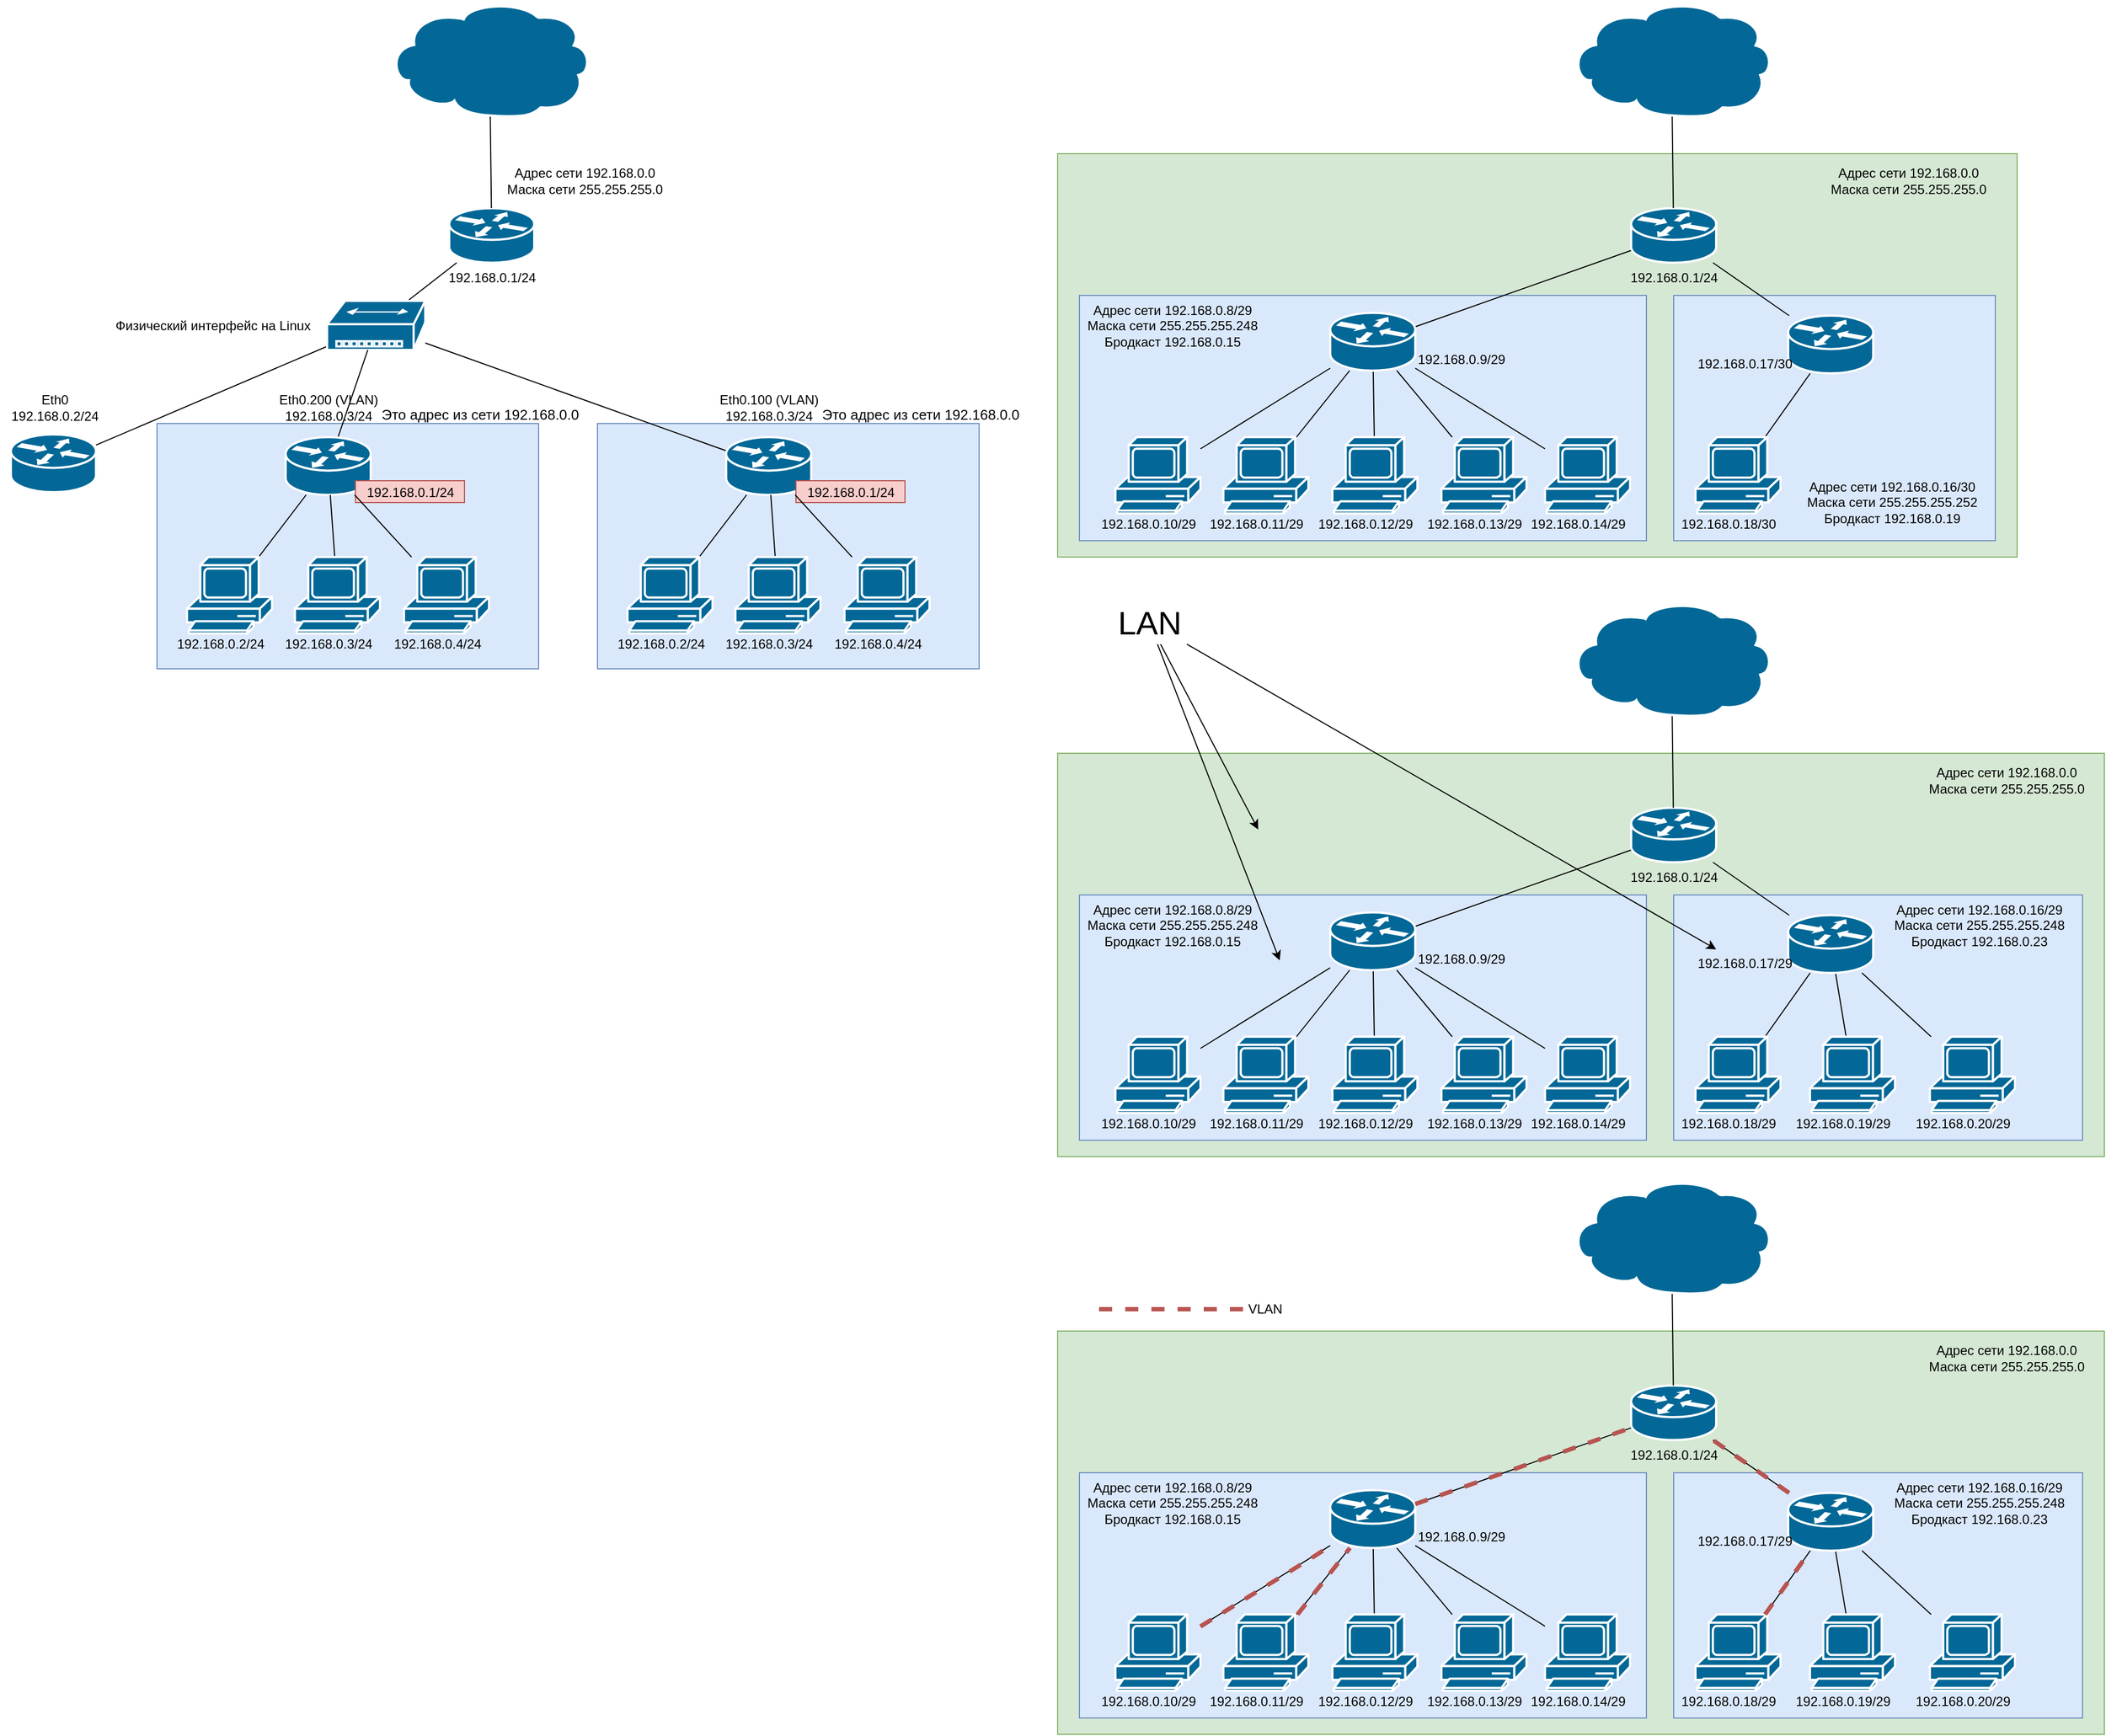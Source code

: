 <mxfile version="15.8.4" type="device"><diagram id="8SW2yaYs7JYewBcW9gqG" name="Страница 1"><mxGraphModel dx="2012" dy="721" grid="1" gridSize="10" guides="1" tooltips="1" connect="1" arrows="1" fold="1" page="1" pageScale="1" pageWidth="827" pageHeight="1169" math="0" shadow="0"><root><mxCell id="0"/><mxCell id="1" parent="0"/><mxCell id="aSvOLMN0rt63CtpTrG6X-73" value="" style="whiteSpace=wrap;html=1;fontSize=30;fillColor=#dae8fc;strokeColor=#6c8ebf;" vertex="1" parent="1"><mxGeometry x="198" y="537.5" width="350" height="225" as="geometry"/></mxCell><mxCell id="aSvOLMN0rt63CtpTrG6X-67" value="" style="whiteSpace=wrap;html=1;fontSize=30;fillColor=#d5e8d4;strokeColor=#82b366;" vertex="1" parent="1"><mxGeometry x="620" y="290" width="880" height="370" as="geometry"/></mxCell><mxCell id="aSvOLMN0rt63CtpTrG6X-66" value="" style="whiteSpace=wrap;html=1;fontSize=30;fillColor=#dae8fc;strokeColor=#6c8ebf;" vertex="1" parent="1"><mxGeometry x="1185" y="420" width="295" height="225" as="geometry"/></mxCell><mxCell id="aSvOLMN0rt63CtpTrG6X-65" value="" style="whiteSpace=wrap;html=1;fontSize=30;fillColor=#dae8fc;strokeColor=#6c8ebf;" vertex="1" parent="1"><mxGeometry x="640" y="420" width="520" height="225" as="geometry"/></mxCell><mxCell id="aSvOLMN0rt63CtpTrG6X-8" style="edgeStyle=none;rounded=0;orthogonalLoop=1;jettySize=auto;html=1;endArrow=none;endFill=0;" edge="1" parent="1" source="aSvOLMN0rt63CtpTrG6X-1" target="aSvOLMN0rt63CtpTrG6X-7"><mxGeometry relative="1" as="geometry"/></mxCell><mxCell id="aSvOLMN0rt63CtpTrG6X-1" value="192.168.0.1/24" style="shape=mxgraph.cisco.routers.router;sketch=0;html=1;pointerEvents=1;dashed=0;fillColor=#036897;strokeColor=#ffffff;strokeWidth=2;verticalLabelPosition=bottom;verticalAlign=top;align=center;outlineConnect=0;" vertex="1" parent="1"><mxGeometry x="62" y="340" width="78" height="50" as="geometry"/></mxCell><mxCell id="aSvOLMN0rt63CtpTrG6X-3" style="rounded=0;orthogonalLoop=1;jettySize=auto;html=1;endArrow=none;endFill=0;" edge="1" parent="1" source="aSvOLMN0rt63CtpTrG6X-2" target="aSvOLMN0rt63CtpTrG6X-1"><mxGeometry relative="1" as="geometry"/></mxCell><mxCell id="aSvOLMN0rt63CtpTrG6X-2" value="" style="shape=mxgraph.cisco.storage.cloud;sketch=0;html=1;pointerEvents=1;dashed=0;fillColor=#036897;strokeColor=#ffffff;strokeWidth=2;verticalLabelPosition=bottom;verticalAlign=top;align=center;outlineConnect=0;" vertex="1" parent="1"><mxGeometry x="6" y="150" width="186" height="106" as="geometry"/></mxCell><mxCell id="aSvOLMN0rt63CtpTrG6X-4" value="Адрес сети 192.168.0.0&lt;br&gt;Маска сети 255.255.255.0" style="text;html=1;align=center;verticalAlign=middle;resizable=0;points=[];autosize=1;strokeColor=none;fillColor=none;" vertex="1" parent="1"><mxGeometry x="106" y="300" width="160" height="30" as="geometry"/></mxCell><mxCell id="aSvOLMN0rt63CtpTrG6X-10" style="edgeStyle=none;rounded=0;orthogonalLoop=1;jettySize=auto;html=1;endArrow=none;endFill=0;" edge="1" parent="1" source="aSvOLMN0rt63CtpTrG6X-5" target="aSvOLMN0rt63CtpTrG6X-7"><mxGeometry relative="1" as="geometry"/></mxCell><mxCell id="aSvOLMN0rt63CtpTrG6X-5" value="" style="shape=mxgraph.cisco.routers.router;sketch=0;html=1;pointerEvents=1;dashed=0;fillColor=#036897;strokeColor=#ffffff;strokeWidth=2;verticalLabelPosition=bottom;verticalAlign=top;align=center;outlineConnect=0;" vertex="1" parent="1"><mxGeometry x="-340" y="547.5" width="78" height="53" as="geometry"/></mxCell><mxCell id="aSvOLMN0rt63CtpTrG6X-14" style="edgeStyle=none;rounded=0;orthogonalLoop=1;jettySize=auto;html=1;endArrow=none;endFill=0;" edge="1" parent="1" source="aSvOLMN0rt63CtpTrG6X-7" target="aSvOLMN0rt63CtpTrG6X-12"><mxGeometry relative="1" as="geometry"/></mxCell><mxCell id="aSvOLMN0rt63CtpTrG6X-7" value="" style="shape=mxgraph.cisco.hubs_and_gateways.small_hub;sketch=0;html=1;pointerEvents=1;dashed=0;fillColor=#036897;strokeColor=#ffffff;strokeWidth=2;verticalLabelPosition=bottom;verticalAlign=top;align=center;outlineConnect=0;" vertex="1" parent="1"><mxGeometry x="-50" y="425" width="90" height="45" as="geometry"/></mxCell><mxCell id="aSvOLMN0rt63CtpTrG6X-9" value="Физический интерфейс на Linux" style="text;html=1;align=center;verticalAlign=middle;resizable=0;points=[];autosize=1;strokeColor=none;fillColor=none;" vertex="1" parent="1"><mxGeometry x="-250" y="437.5" width="190" height="20" as="geometry"/></mxCell><mxCell id="aSvOLMN0rt63CtpTrG6X-11" value="Eth0&lt;br&gt;192.168.0.2/24" style="text;html=1;align=center;verticalAlign=middle;resizable=0;points=[];autosize=1;strokeColor=none;fillColor=none;" vertex="1" parent="1"><mxGeometry x="-350" y="507.5" width="100" height="30" as="geometry"/></mxCell><mxCell id="aSvOLMN0rt63CtpTrG6X-12" value="" style="shape=mxgraph.cisco.routers.router;sketch=0;html=1;pointerEvents=1;dashed=0;fillColor=#036897;strokeColor=#ffffff;strokeWidth=2;verticalLabelPosition=bottom;verticalAlign=top;align=center;outlineConnect=0;" vertex="1" parent="1"><mxGeometry x="316" y="550" width="78" height="53" as="geometry"/></mxCell><mxCell id="aSvOLMN0rt63CtpTrG6X-13" value="Eth0.100 (VLAN)&lt;br&gt;192.168.0.3/24" style="text;html=1;align=center;verticalAlign=middle;resizable=0;points=[];autosize=1;strokeColor=none;fillColor=none;" vertex="1" parent="1"><mxGeometry x="300" y="507.5" width="110" height="30" as="geometry"/></mxCell><mxCell id="aSvOLMN0rt63CtpTrG6X-15" style="edgeStyle=none;rounded=0;orthogonalLoop=1;jettySize=auto;html=1;endArrow=none;endFill=0;" edge="1" parent="1" source="aSvOLMN0rt63CtpTrG6X-16" target="aSvOLMN0rt63CtpTrG6X-21"><mxGeometry relative="1" as="geometry"><mxPoint x="950" y="440" as="targetPoint"/></mxGeometry></mxCell><mxCell id="aSvOLMN0rt63CtpTrG6X-63" style="edgeStyle=none;rounded=0;orthogonalLoop=1;jettySize=auto;html=1;endArrow=none;endFill=0;" edge="1" parent="1" source="aSvOLMN0rt63CtpTrG6X-16" target="aSvOLMN0rt63CtpTrG6X-49"><mxGeometry relative="1" as="geometry"/></mxCell><mxCell id="aSvOLMN0rt63CtpTrG6X-16" value="192.168.0.1/24" style="shape=mxgraph.cisco.routers.router;sketch=0;html=1;pointerEvents=1;dashed=0;fillColor=#036897;strokeColor=#ffffff;strokeWidth=2;verticalLabelPosition=bottom;verticalAlign=top;align=center;outlineConnect=0;" vertex="1" parent="1"><mxGeometry x="1146" y="340" width="78" height="50" as="geometry"/></mxCell><mxCell id="aSvOLMN0rt63CtpTrG6X-17" style="rounded=0;orthogonalLoop=1;jettySize=auto;html=1;endArrow=none;endFill=0;" edge="1" parent="1" source="aSvOLMN0rt63CtpTrG6X-18" target="aSvOLMN0rt63CtpTrG6X-16"><mxGeometry relative="1" as="geometry"/></mxCell><mxCell id="aSvOLMN0rt63CtpTrG6X-18" value="" style="shape=mxgraph.cisco.storage.cloud;sketch=0;html=1;pointerEvents=1;dashed=0;fillColor=#036897;strokeColor=#ffffff;strokeWidth=2;verticalLabelPosition=bottom;verticalAlign=top;align=center;outlineConnect=0;" vertex="1" parent="1"><mxGeometry x="1090" y="150" width="186" height="106" as="geometry"/></mxCell><mxCell id="aSvOLMN0rt63CtpTrG6X-19" value="Адрес сети 192.168.0.0&lt;br&gt;Маска сети 255.255.255.0" style="text;html=1;align=center;verticalAlign=middle;resizable=0;points=[];autosize=1;strokeColor=none;fillColor=none;" vertex="1" parent="1"><mxGeometry x="1320" y="300" width="160" height="30" as="geometry"/></mxCell><mxCell id="aSvOLMN0rt63CtpTrG6X-34" style="edgeStyle=none;rounded=0;orthogonalLoop=1;jettySize=auto;html=1;endArrow=none;endFill=0;" edge="1" parent="1" source="aSvOLMN0rt63CtpTrG6X-21" target="aSvOLMN0rt63CtpTrG6X-32"><mxGeometry relative="1" as="geometry"/></mxCell><mxCell id="aSvOLMN0rt63CtpTrG6X-42" style="edgeStyle=none;rounded=0;orthogonalLoop=1;jettySize=auto;html=1;endArrow=none;endFill=0;" edge="1" parent="1" source="aSvOLMN0rt63CtpTrG6X-21" target="aSvOLMN0rt63CtpTrG6X-40"><mxGeometry relative="1" as="geometry"/></mxCell><mxCell id="aSvOLMN0rt63CtpTrG6X-43" style="edgeStyle=none;rounded=0;orthogonalLoop=1;jettySize=auto;html=1;endArrow=none;endFill=0;" edge="1" parent="1" source="aSvOLMN0rt63CtpTrG6X-21" target="aSvOLMN0rt63CtpTrG6X-38"><mxGeometry relative="1" as="geometry"/></mxCell><mxCell id="aSvOLMN0rt63CtpTrG6X-44" style="edgeStyle=none;rounded=0;orthogonalLoop=1;jettySize=auto;html=1;endArrow=none;endFill=0;" edge="1" parent="1" source="aSvOLMN0rt63CtpTrG6X-21" target="aSvOLMN0rt63CtpTrG6X-36"><mxGeometry relative="1" as="geometry"/></mxCell><mxCell id="aSvOLMN0rt63CtpTrG6X-21" value="" style="shape=mxgraph.cisco.routers.router;sketch=0;html=1;pointerEvents=1;dashed=0;fillColor=#036897;strokeColor=#ffffff;strokeWidth=2;verticalLabelPosition=bottom;verticalAlign=top;align=center;outlineConnect=0;" vertex="1" parent="1"><mxGeometry x="870" y="436" width="78" height="53" as="geometry"/></mxCell><mxCell id="aSvOLMN0rt63CtpTrG6X-28" value="Адрес сети 192.168.0.8/29&lt;br&gt;Маска сети 255.255.255.248&lt;br&gt;Бродкаст 192.168.0.15" style="text;html=1;align=center;verticalAlign=middle;resizable=0;points=[];autosize=1;strokeColor=none;fillColor=none;" vertex="1" parent="1"><mxGeometry x="640" y="422.5" width="170" height="50" as="geometry"/></mxCell><mxCell id="aSvOLMN0rt63CtpTrG6X-30" style="edgeStyle=none;rounded=0;orthogonalLoop=1;jettySize=auto;html=1;endArrow=none;endFill=0;" edge="1" parent="1" source="aSvOLMN0rt63CtpTrG6X-29" target="aSvOLMN0rt63CtpTrG6X-21"><mxGeometry relative="1" as="geometry"/></mxCell><mxCell id="aSvOLMN0rt63CtpTrG6X-29" value="" style="shape=mxgraph.cisco.computers_and_peripherals.pc;sketch=0;html=1;pointerEvents=1;dashed=0;fillColor=#036897;strokeColor=#ffffff;strokeWidth=2;verticalLabelPosition=bottom;verticalAlign=top;align=center;outlineConnect=0;" vertex="1" parent="1"><mxGeometry x="673" y="550" width="78" height="70" as="geometry"/></mxCell><mxCell id="aSvOLMN0rt63CtpTrG6X-31" value="192.168.0.10/29" style="text;html=1;align=center;verticalAlign=middle;resizable=0;points=[];autosize=1;strokeColor=none;fillColor=none;" vertex="1" parent="1"><mxGeometry x="653" y="620" width="100" height="20" as="geometry"/></mxCell><mxCell id="aSvOLMN0rt63CtpTrG6X-32" value="" style="shape=mxgraph.cisco.computers_and_peripherals.pc;sketch=0;html=1;pointerEvents=1;dashed=0;fillColor=#036897;strokeColor=#ffffff;strokeWidth=2;verticalLabelPosition=bottom;verticalAlign=top;align=center;outlineConnect=0;" vertex="1" parent="1"><mxGeometry x="772" y="550" width="78" height="70" as="geometry"/></mxCell><mxCell id="aSvOLMN0rt63CtpTrG6X-33" value="192.168.0.11/29" style="text;html=1;align=center;verticalAlign=middle;resizable=0;points=[];autosize=1;strokeColor=none;fillColor=none;" vertex="1" parent="1"><mxGeometry x="752" y="620" width="100" height="20" as="geometry"/></mxCell><mxCell id="aSvOLMN0rt63CtpTrG6X-35" value="192.168.0.9/29" style="text;html=1;align=center;verticalAlign=middle;resizable=0;points=[];autosize=1;strokeColor=none;fillColor=none;" vertex="1" parent="1"><mxGeometry x="940" y="469" width="100" height="20" as="geometry"/></mxCell><mxCell id="aSvOLMN0rt63CtpTrG6X-36" value="" style="shape=mxgraph.cisco.computers_and_peripherals.pc;sketch=0;html=1;pointerEvents=1;dashed=0;fillColor=#036897;strokeColor=#ffffff;strokeWidth=2;verticalLabelPosition=bottom;verticalAlign=top;align=center;outlineConnect=0;" vertex="1" parent="1"><mxGeometry x="872" y="550" width="78" height="70" as="geometry"/></mxCell><mxCell id="aSvOLMN0rt63CtpTrG6X-37" value="192.168.0.12/29" style="text;html=1;align=center;verticalAlign=middle;resizable=0;points=[];autosize=1;strokeColor=none;fillColor=none;" vertex="1" parent="1"><mxGeometry x="852" y="620" width="100" height="20" as="geometry"/></mxCell><mxCell id="aSvOLMN0rt63CtpTrG6X-38" value="" style="shape=mxgraph.cisco.computers_and_peripherals.pc;sketch=0;html=1;pointerEvents=1;dashed=0;fillColor=#036897;strokeColor=#ffffff;strokeWidth=2;verticalLabelPosition=bottom;verticalAlign=top;align=center;outlineConnect=0;" vertex="1" parent="1"><mxGeometry x="972" y="550" width="78" height="70" as="geometry"/></mxCell><mxCell id="aSvOLMN0rt63CtpTrG6X-39" value="192.168.0.13/29" style="text;html=1;align=center;verticalAlign=middle;resizable=0;points=[];autosize=1;strokeColor=none;fillColor=none;" vertex="1" parent="1"><mxGeometry x="952" y="620" width="100" height="20" as="geometry"/></mxCell><mxCell id="aSvOLMN0rt63CtpTrG6X-40" value="" style="shape=mxgraph.cisco.computers_and_peripherals.pc;sketch=0;html=1;pointerEvents=1;dashed=0;fillColor=#036897;strokeColor=#ffffff;strokeWidth=2;verticalLabelPosition=bottom;verticalAlign=top;align=center;outlineConnect=0;" vertex="1" parent="1"><mxGeometry x="1067" y="550" width="78" height="70" as="geometry"/></mxCell><mxCell id="aSvOLMN0rt63CtpTrG6X-41" value="192.168.0.14/29" style="text;html=1;align=center;verticalAlign=middle;resizable=0;points=[];autosize=1;strokeColor=none;fillColor=none;" vertex="1" parent="1"><mxGeometry x="1047" y="620" width="100" height="20" as="geometry"/></mxCell><mxCell id="aSvOLMN0rt63CtpTrG6X-49" value="" style="shape=mxgraph.cisco.routers.router;sketch=0;html=1;pointerEvents=1;dashed=0;fillColor=#036897;strokeColor=#ffffff;strokeWidth=2;verticalLabelPosition=bottom;verticalAlign=top;align=center;outlineConnect=0;" vertex="1" parent="1"><mxGeometry x="1290" y="438.5" width="78" height="53" as="geometry"/></mxCell><mxCell id="aSvOLMN0rt63CtpTrG6X-50" value="Адрес сети 192.168.0.16/30&lt;br&gt;Маска сети 255.255.255.252&lt;br&gt;Бродкаст 192.168.0.19" style="text;html=1;align=center;verticalAlign=middle;resizable=0;points=[];autosize=1;strokeColor=none;fillColor=none;" vertex="1" parent="1"><mxGeometry x="1300" y="585" width="170" height="50" as="geometry"/></mxCell><mxCell id="aSvOLMN0rt63CtpTrG6X-51" style="edgeStyle=none;rounded=0;orthogonalLoop=1;jettySize=auto;html=1;endArrow=none;endFill=0;" edge="1" parent="1" source="aSvOLMN0rt63CtpTrG6X-52" target="aSvOLMN0rt63CtpTrG6X-49"><mxGeometry relative="1" as="geometry"/></mxCell><mxCell id="aSvOLMN0rt63CtpTrG6X-52" value="" style="shape=mxgraph.cisco.computers_and_peripherals.pc;sketch=0;html=1;pointerEvents=1;dashed=0;fillColor=#036897;strokeColor=#ffffff;strokeWidth=2;verticalLabelPosition=bottom;verticalAlign=top;align=center;outlineConnect=0;" vertex="1" parent="1"><mxGeometry x="1205" y="550" width="78" height="70" as="geometry"/></mxCell><mxCell id="aSvOLMN0rt63CtpTrG6X-53" value="192.168.0.18/30" style="text;html=1;align=center;verticalAlign=middle;resizable=0;points=[];autosize=1;strokeColor=none;fillColor=none;" vertex="1" parent="1"><mxGeometry x="1185" y="620" width="100" height="20" as="geometry"/></mxCell><mxCell id="aSvOLMN0rt63CtpTrG6X-56" value="192.168.0.17/30" style="text;html=1;align=center;verticalAlign=middle;resizable=0;points=[];autosize=1;strokeColor=none;fillColor=none;" vertex="1" parent="1"><mxGeometry x="1200" y="472.5" width="100" height="20" as="geometry"/></mxCell><mxCell id="aSvOLMN0rt63CtpTrG6X-72" value="&lt;font style=&quot;font-size: 13px&quot;&gt;Это адрес из сети 192.168.0.0&lt;/font&gt;" style="text;html=1;align=center;verticalAlign=middle;resizable=0;points=[];autosize=1;strokeColor=none;fillColor=none;fontSize=30;" vertex="1" parent="1"><mxGeometry x="394" y="497.5" width="200" height="50" as="geometry"/></mxCell><mxCell id="aSvOLMN0rt63CtpTrG6X-74" value="&lt;font style=&quot;font-size: 12px&quot;&gt;192.168.0.1/24&lt;/font&gt;" style="text;html=1;align=center;verticalAlign=middle;resizable=0;points=[];autosize=1;strokeColor=#b85450;fillColor=#f8cecc;fontSize=13;" vertex="1" parent="1"><mxGeometry x="380" y="590" width="100" height="20" as="geometry"/></mxCell><mxCell id="aSvOLMN0rt63CtpTrG6X-81" style="edgeStyle=none;rounded=0;orthogonalLoop=1;jettySize=auto;html=1;fontSize=12;endArrow=none;endFill=0;" edge="1" parent="1" source="aSvOLMN0rt63CtpTrG6X-75" target="aSvOLMN0rt63CtpTrG6X-12"><mxGeometry relative="1" as="geometry"/></mxCell><mxCell id="aSvOLMN0rt63CtpTrG6X-75" value="" style="shape=mxgraph.cisco.computers_and_peripherals.pc;sketch=0;html=1;pointerEvents=1;dashed=0;fillColor=#036897;strokeColor=#ffffff;strokeWidth=2;verticalLabelPosition=bottom;verticalAlign=top;align=center;outlineConnect=0;" vertex="1" parent="1"><mxGeometry x="225.5" y="660" width="78" height="70" as="geometry"/></mxCell><mxCell id="aSvOLMN0rt63CtpTrG6X-76" value="192.168.0.2/24" style="text;html=1;align=center;verticalAlign=middle;resizable=0;points=[];autosize=1;strokeColor=none;fillColor=none;" vertex="1" parent="1"><mxGeometry x="205.5" y="730" width="100" height="20" as="geometry"/></mxCell><mxCell id="aSvOLMN0rt63CtpTrG6X-82" style="edgeStyle=none;rounded=0;orthogonalLoop=1;jettySize=auto;html=1;fontSize=12;endArrow=none;endFill=0;" edge="1" parent="1" source="aSvOLMN0rt63CtpTrG6X-77" target="aSvOLMN0rt63CtpTrG6X-12"><mxGeometry relative="1" as="geometry"/></mxCell><mxCell id="aSvOLMN0rt63CtpTrG6X-77" value="" style="shape=mxgraph.cisco.computers_and_peripherals.pc;sketch=0;html=1;pointerEvents=1;dashed=0;fillColor=#036897;strokeColor=#ffffff;strokeWidth=2;verticalLabelPosition=bottom;verticalAlign=top;align=center;outlineConnect=0;" vertex="1" parent="1"><mxGeometry x="324.5" y="660" width="78" height="70" as="geometry"/></mxCell><mxCell id="aSvOLMN0rt63CtpTrG6X-78" value="192.168.0.3/24" style="text;html=1;align=center;verticalAlign=middle;resizable=0;points=[];autosize=1;strokeColor=none;fillColor=none;" vertex="1" parent="1"><mxGeometry x="304.5" y="730" width="100" height="20" as="geometry"/></mxCell><mxCell id="aSvOLMN0rt63CtpTrG6X-83" style="edgeStyle=none;rounded=0;orthogonalLoop=1;jettySize=auto;html=1;fontSize=12;endArrow=none;endFill=0;" edge="1" parent="1" source="aSvOLMN0rt63CtpTrG6X-79" target="aSvOLMN0rt63CtpTrG6X-12"><mxGeometry relative="1" as="geometry"/></mxCell><mxCell id="aSvOLMN0rt63CtpTrG6X-79" value="" style="shape=mxgraph.cisco.computers_and_peripherals.pc;sketch=0;html=1;pointerEvents=1;dashed=0;fillColor=#036897;strokeColor=#ffffff;strokeWidth=2;verticalLabelPosition=bottom;verticalAlign=top;align=center;outlineConnect=0;" vertex="1" parent="1"><mxGeometry x="424.5" y="660" width="78" height="70" as="geometry"/></mxCell><mxCell id="aSvOLMN0rt63CtpTrG6X-80" value="192.168.0.4/24" style="text;html=1;align=center;verticalAlign=middle;resizable=0;points=[];autosize=1;strokeColor=none;fillColor=none;" vertex="1" parent="1"><mxGeometry x="404.5" y="730" width="100" height="20" as="geometry"/></mxCell><mxCell id="aSvOLMN0rt63CtpTrG6X-84" value="" style="whiteSpace=wrap;html=1;fontSize=30;fillColor=#dae8fc;strokeColor=#6c8ebf;" vertex="1" parent="1"><mxGeometry x="-206" y="537.5" width="350" height="225" as="geometry"/></mxCell><mxCell id="aSvOLMN0rt63CtpTrG6X-98" style="edgeStyle=none;rounded=0;orthogonalLoop=1;jettySize=auto;html=1;fontSize=12;endArrow=none;endFill=0;" edge="1" parent="1" source="aSvOLMN0rt63CtpTrG6X-85" target="aSvOLMN0rt63CtpTrG6X-7"><mxGeometry relative="1" as="geometry"/></mxCell><mxCell id="aSvOLMN0rt63CtpTrG6X-85" value="" style="shape=mxgraph.cisco.routers.router;sketch=0;html=1;pointerEvents=1;dashed=0;fillColor=#036897;strokeColor=#ffffff;strokeWidth=2;verticalLabelPosition=bottom;verticalAlign=top;align=center;outlineConnect=0;" vertex="1" parent="1"><mxGeometry x="-88" y="550" width="78" height="53" as="geometry"/></mxCell><mxCell id="aSvOLMN0rt63CtpTrG6X-86" value="Eth0.200 (VLAN)&lt;br&gt;192.168.0.3/24" style="text;html=1;align=center;verticalAlign=middle;resizable=0;points=[];autosize=1;strokeColor=none;fillColor=none;" vertex="1" parent="1"><mxGeometry x="-104" y="507.5" width="110" height="30" as="geometry"/></mxCell><mxCell id="aSvOLMN0rt63CtpTrG6X-87" value="&lt;font style=&quot;font-size: 13px&quot;&gt;Это адрес из сети 192.168.0.0&lt;/font&gt;" style="text;html=1;align=center;verticalAlign=middle;resizable=0;points=[];autosize=1;strokeColor=none;fillColor=none;fontSize=30;" vertex="1" parent="1"><mxGeometry x="-10" y="497.5" width="200" height="50" as="geometry"/></mxCell><mxCell id="aSvOLMN0rt63CtpTrG6X-88" value="&lt;font style=&quot;font-size: 12px&quot;&gt;192.168.0.1/24&lt;/font&gt;" style="text;html=1;align=center;verticalAlign=middle;resizable=0;points=[];autosize=1;strokeColor=#b85450;fillColor=#f8cecc;fontSize=13;" vertex="1" parent="1"><mxGeometry x="-24" y="590" width="100" height="20" as="geometry"/></mxCell><mxCell id="aSvOLMN0rt63CtpTrG6X-89" style="edgeStyle=none;rounded=0;orthogonalLoop=1;jettySize=auto;html=1;fontSize=12;endArrow=none;endFill=0;" edge="1" parent="1" source="aSvOLMN0rt63CtpTrG6X-90" target="aSvOLMN0rt63CtpTrG6X-85"><mxGeometry relative="1" as="geometry"/></mxCell><mxCell id="aSvOLMN0rt63CtpTrG6X-90" value="" style="shape=mxgraph.cisco.computers_and_peripherals.pc;sketch=0;html=1;pointerEvents=1;dashed=0;fillColor=#036897;strokeColor=#ffffff;strokeWidth=2;verticalLabelPosition=bottom;verticalAlign=top;align=center;outlineConnect=0;" vertex="1" parent="1"><mxGeometry x="-178.5" y="660" width="78" height="70" as="geometry"/></mxCell><mxCell id="aSvOLMN0rt63CtpTrG6X-91" value="192.168.0.2/24" style="text;html=1;align=center;verticalAlign=middle;resizable=0;points=[];autosize=1;strokeColor=none;fillColor=none;" vertex="1" parent="1"><mxGeometry x="-198.5" y="730" width="100" height="20" as="geometry"/></mxCell><mxCell id="aSvOLMN0rt63CtpTrG6X-92" style="edgeStyle=none;rounded=0;orthogonalLoop=1;jettySize=auto;html=1;fontSize=12;endArrow=none;endFill=0;" edge="1" parent="1" source="aSvOLMN0rt63CtpTrG6X-93" target="aSvOLMN0rt63CtpTrG6X-85"><mxGeometry relative="1" as="geometry"/></mxCell><mxCell id="aSvOLMN0rt63CtpTrG6X-93" value="" style="shape=mxgraph.cisco.computers_and_peripherals.pc;sketch=0;html=1;pointerEvents=1;dashed=0;fillColor=#036897;strokeColor=#ffffff;strokeWidth=2;verticalLabelPosition=bottom;verticalAlign=top;align=center;outlineConnect=0;" vertex="1" parent="1"><mxGeometry x="-79.5" y="660" width="78" height="70" as="geometry"/></mxCell><mxCell id="aSvOLMN0rt63CtpTrG6X-94" value="192.168.0.3/24" style="text;html=1;align=center;verticalAlign=middle;resizable=0;points=[];autosize=1;strokeColor=none;fillColor=none;" vertex="1" parent="1"><mxGeometry x="-99.5" y="730" width="100" height="20" as="geometry"/></mxCell><mxCell id="aSvOLMN0rt63CtpTrG6X-95" style="edgeStyle=none;rounded=0;orthogonalLoop=1;jettySize=auto;html=1;fontSize=12;endArrow=none;endFill=0;" edge="1" parent="1" source="aSvOLMN0rt63CtpTrG6X-96" target="aSvOLMN0rt63CtpTrG6X-85"><mxGeometry relative="1" as="geometry"/></mxCell><mxCell id="aSvOLMN0rt63CtpTrG6X-96" value="" style="shape=mxgraph.cisco.computers_and_peripherals.pc;sketch=0;html=1;pointerEvents=1;dashed=0;fillColor=#036897;strokeColor=#ffffff;strokeWidth=2;verticalLabelPosition=bottom;verticalAlign=top;align=center;outlineConnect=0;" vertex="1" parent="1"><mxGeometry x="20.5" y="660" width="78" height="70" as="geometry"/></mxCell><mxCell id="aSvOLMN0rt63CtpTrG6X-97" value="192.168.0.4/24" style="text;html=1;align=center;verticalAlign=middle;resizable=0;points=[];autosize=1;strokeColor=none;fillColor=none;" vertex="1" parent="1"><mxGeometry x="0.5" y="730" width="100" height="20" as="geometry"/></mxCell><mxCell id="aSvOLMN0rt63CtpTrG6X-99" value="" style="whiteSpace=wrap;html=1;fontSize=30;fillColor=#d5e8d4;strokeColor=#82b366;" vertex="1" parent="1"><mxGeometry x="620" y="840" width="960" height="370" as="geometry"/></mxCell><mxCell id="aSvOLMN0rt63CtpTrG6X-100" value="" style="whiteSpace=wrap;html=1;fontSize=30;fillColor=#dae8fc;strokeColor=#6c8ebf;" vertex="1" parent="1"><mxGeometry x="1185" y="970" width="375" height="225" as="geometry"/></mxCell><mxCell id="aSvOLMN0rt63CtpTrG6X-101" value="" style="whiteSpace=wrap;html=1;fontSize=30;fillColor=#dae8fc;strokeColor=#6c8ebf;" vertex="1" parent="1"><mxGeometry x="640" y="970" width="520" height="225" as="geometry"/></mxCell><mxCell id="aSvOLMN0rt63CtpTrG6X-102" style="edgeStyle=none;rounded=0;orthogonalLoop=1;jettySize=auto;html=1;endArrow=none;endFill=0;" edge="1" parent="1" source="aSvOLMN0rt63CtpTrG6X-104" target="aSvOLMN0rt63CtpTrG6X-112"><mxGeometry relative="1" as="geometry"><mxPoint x="950" y="990" as="targetPoint"/></mxGeometry></mxCell><mxCell id="aSvOLMN0rt63CtpTrG6X-103" style="edgeStyle=none;rounded=0;orthogonalLoop=1;jettySize=auto;html=1;endArrow=none;endFill=0;" edge="1" parent="1" source="aSvOLMN0rt63CtpTrG6X-104" target="aSvOLMN0rt63CtpTrG6X-126"><mxGeometry relative="1" as="geometry"/></mxCell><mxCell id="aSvOLMN0rt63CtpTrG6X-104" value="192.168.0.1/24" style="shape=mxgraph.cisco.routers.router;sketch=0;html=1;pointerEvents=1;dashed=0;fillColor=#036897;strokeColor=#ffffff;strokeWidth=2;verticalLabelPosition=bottom;verticalAlign=top;align=center;outlineConnect=0;" vertex="1" parent="1"><mxGeometry x="1146" y="890" width="78" height="50" as="geometry"/></mxCell><mxCell id="aSvOLMN0rt63CtpTrG6X-105" style="rounded=0;orthogonalLoop=1;jettySize=auto;html=1;endArrow=none;endFill=0;" edge="1" parent="1" source="aSvOLMN0rt63CtpTrG6X-106" target="aSvOLMN0rt63CtpTrG6X-104"><mxGeometry relative="1" as="geometry"/></mxCell><mxCell id="aSvOLMN0rt63CtpTrG6X-106" value="" style="shape=mxgraph.cisco.storage.cloud;sketch=0;html=1;pointerEvents=1;dashed=0;fillColor=#036897;strokeColor=#ffffff;strokeWidth=2;verticalLabelPosition=bottom;verticalAlign=top;align=center;outlineConnect=0;" vertex="1" parent="1"><mxGeometry x="1090" y="700" width="186" height="106" as="geometry"/></mxCell><mxCell id="aSvOLMN0rt63CtpTrG6X-107" value="Адрес сети 192.168.0.0&lt;br&gt;Маска сети 255.255.255.0" style="text;html=1;align=center;verticalAlign=middle;resizable=0;points=[];autosize=1;strokeColor=none;fillColor=none;" vertex="1" parent="1"><mxGeometry x="1410" y="850" width="160" height="30" as="geometry"/></mxCell><mxCell id="aSvOLMN0rt63CtpTrG6X-108" style="edgeStyle=none;rounded=0;orthogonalLoop=1;jettySize=auto;html=1;endArrow=none;endFill=0;" edge="1" parent="1" source="aSvOLMN0rt63CtpTrG6X-112" target="aSvOLMN0rt63CtpTrG6X-117"><mxGeometry relative="1" as="geometry"/></mxCell><mxCell id="aSvOLMN0rt63CtpTrG6X-109" style="edgeStyle=none;rounded=0;orthogonalLoop=1;jettySize=auto;html=1;endArrow=none;endFill=0;" edge="1" parent="1" source="aSvOLMN0rt63CtpTrG6X-112" target="aSvOLMN0rt63CtpTrG6X-124"><mxGeometry relative="1" as="geometry"/></mxCell><mxCell id="aSvOLMN0rt63CtpTrG6X-110" style="edgeStyle=none;rounded=0;orthogonalLoop=1;jettySize=auto;html=1;endArrow=none;endFill=0;" edge="1" parent="1" source="aSvOLMN0rt63CtpTrG6X-112" target="aSvOLMN0rt63CtpTrG6X-122"><mxGeometry relative="1" as="geometry"/></mxCell><mxCell id="aSvOLMN0rt63CtpTrG6X-111" style="edgeStyle=none;rounded=0;orthogonalLoop=1;jettySize=auto;html=1;endArrow=none;endFill=0;" edge="1" parent="1" source="aSvOLMN0rt63CtpTrG6X-112" target="aSvOLMN0rt63CtpTrG6X-120"><mxGeometry relative="1" as="geometry"/></mxCell><mxCell id="aSvOLMN0rt63CtpTrG6X-112" value="" style="shape=mxgraph.cisco.routers.router;sketch=0;html=1;pointerEvents=1;dashed=0;fillColor=#036897;strokeColor=#ffffff;strokeWidth=2;verticalLabelPosition=bottom;verticalAlign=top;align=center;outlineConnect=0;" vertex="1" parent="1"><mxGeometry x="870" y="986" width="78" height="53" as="geometry"/></mxCell><mxCell id="aSvOLMN0rt63CtpTrG6X-113" value="Адрес сети 192.168.0.8/29&lt;br&gt;Маска сети 255.255.255.248&lt;br&gt;Бродкаст 192.168.0.15" style="text;html=1;align=center;verticalAlign=middle;resizable=0;points=[];autosize=1;strokeColor=none;fillColor=none;" vertex="1" parent="1"><mxGeometry x="640" y="972.5" width="170" height="50" as="geometry"/></mxCell><mxCell id="aSvOLMN0rt63CtpTrG6X-114" style="edgeStyle=none;rounded=0;orthogonalLoop=1;jettySize=auto;html=1;endArrow=none;endFill=0;" edge="1" parent="1" source="aSvOLMN0rt63CtpTrG6X-115" target="aSvOLMN0rt63CtpTrG6X-112"><mxGeometry relative="1" as="geometry"/></mxCell><mxCell id="aSvOLMN0rt63CtpTrG6X-115" value="" style="shape=mxgraph.cisco.computers_and_peripherals.pc;sketch=0;html=1;pointerEvents=1;dashed=0;fillColor=#036897;strokeColor=#ffffff;strokeWidth=2;verticalLabelPosition=bottom;verticalAlign=top;align=center;outlineConnect=0;" vertex="1" parent="1"><mxGeometry x="673" y="1100" width="78" height="70" as="geometry"/></mxCell><mxCell id="aSvOLMN0rt63CtpTrG6X-116" value="192.168.0.10/29" style="text;html=1;align=center;verticalAlign=middle;resizable=0;points=[];autosize=1;strokeColor=none;fillColor=none;" vertex="1" parent="1"><mxGeometry x="653" y="1170" width="100" height="20" as="geometry"/></mxCell><mxCell id="aSvOLMN0rt63CtpTrG6X-117" value="" style="shape=mxgraph.cisco.computers_and_peripherals.pc;sketch=0;html=1;pointerEvents=1;dashed=0;fillColor=#036897;strokeColor=#ffffff;strokeWidth=2;verticalLabelPosition=bottom;verticalAlign=top;align=center;outlineConnect=0;" vertex="1" parent="1"><mxGeometry x="772" y="1100" width="78" height="70" as="geometry"/></mxCell><mxCell id="aSvOLMN0rt63CtpTrG6X-118" value="192.168.0.11/29" style="text;html=1;align=center;verticalAlign=middle;resizable=0;points=[];autosize=1;strokeColor=none;fillColor=none;" vertex="1" parent="1"><mxGeometry x="752" y="1170" width="100" height="20" as="geometry"/></mxCell><mxCell id="aSvOLMN0rt63CtpTrG6X-119" value="192.168.0.9/29" style="text;html=1;align=center;verticalAlign=middle;resizable=0;points=[];autosize=1;strokeColor=none;fillColor=none;" vertex="1" parent="1"><mxGeometry x="940" y="1019" width="100" height="20" as="geometry"/></mxCell><mxCell id="aSvOLMN0rt63CtpTrG6X-120" value="" style="shape=mxgraph.cisco.computers_and_peripherals.pc;sketch=0;html=1;pointerEvents=1;dashed=0;fillColor=#036897;strokeColor=#ffffff;strokeWidth=2;verticalLabelPosition=bottom;verticalAlign=top;align=center;outlineConnect=0;" vertex="1" parent="1"><mxGeometry x="872" y="1100" width="78" height="70" as="geometry"/></mxCell><mxCell id="aSvOLMN0rt63CtpTrG6X-121" value="192.168.0.12/29" style="text;html=1;align=center;verticalAlign=middle;resizable=0;points=[];autosize=1;strokeColor=none;fillColor=none;" vertex="1" parent="1"><mxGeometry x="852" y="1170" width="100" height="20" as="geometry"/></mxCell><mxCell id="aSvOLMN0rt63CtpTrG6X-122" value="" style="shape=mxgraph.cisco.computers_and_peripherals.pc;sketch=0;html=1;pointerEvents=1;dashed=0;fillColor=#036897;strokeColor=#ffffff;strokeWidth=2;verticalLabelPosition=bottom;verticalAlign=top;align=center;outlineConnect=0;" vertex="1" parent="1"><mxGeometry x="972" y="1100" width="78" height="70" as="geometry"/></mxCell><mxCell id="aSvOLMN0rt63CtpTrG6X-123" value="192.168.0.13/29" style="text;html=1;align=center;verticalAlign=middle;resizable=0;points=[];autosize=1;strokeColor=none;fillColor=none;" vertex="1" parent="1"><mxGeometry x="952" y="1170" width="100" height="20" as="geometry"/></mxCell><mxCell id="aSvOLMN0rt63CtpTrG6X-124" value="" style="shape=mxgraph.cisco.computers_and_peripherals.pc;sketch=0;html=1;pointerEvents=1;dashed=0;fillColor=#036897;strokeColor=#ffffff;strokeWidth=2;verticalLabelPosition=bottom;verticalAlign=top;align=center;outlineConnect=0;" vertex="1" parent="1"><mxGeometry x="1067" y="1100" width="78" height="70" as="geometry"/></mxCell><mxCell id="aSvOLMN0rt63CtpTrG6X-125" value="192.168.0.14/29" style="text;html=1;align=center;verticalAlign=middle;resizable=0;points=[];autosize=1;strokeColor=none;fillColor=none;" vertex="1" parent="1"><mxGeometry x="1047" y="1170" width="100" height="20" as="geometry"/></mxCell><mxCell id="aSvOLMN0rt63CtpTrG6X-185" style="edgeStyle=none;rounded=0;orthogonalLoop=1;jettySize=auto;html=1;fontSize=12;endArrow=none;endFill=0;" edge="1" parent="1" source="aSvOLMN0rt63CtpTrG6X-126" target="aSvOLMN0rt63CtpTrG6X-136"><mxGeometry relative="1" as="geometry"/></mxCell><mxCell id="aSvOLMN0rt63CtpTrG6X-186" style="edgeStyle=none;rounded=0;orthogonalLoop=1;jettySize=auto;html=1;fontSize=12;endArrow=none;endFill=0;" edge="1" parent="1" source="aSvOLMN0rt63CtpTrG6X-126" target="aSvOLMN0rt63CtpTrG6X-138"><mxGeometry relative="1" as="geometry"/></mxCell><mxCell id="aSvOLMN0rt63CtpTrG6X-126" value="" style="shape=mxgraph.cisco.routers.router;sketch=0;html=1;pointerEvents=1;dashed=0;fillColor=#036897;strokeColor=#ffffff;strokeWidth=2;verticalLabelPosition=bottom;verticalAlign=top;align=center;outlineConnect=0;" vertex="1" parent="1"><mxGeometry x="1290" y="988.5" width="78" height="53" as="geometry"/></mxCell><mxCell id="aSvOLMN0rt63CtpTrG6X-127" value="Адрес сети 192.168.0.16/29&lt;br&gt;Маска сети 255.255.255.248&lt;br&gt;Бродкаст 192.168.0.23" style="text;html=1;align=center;verticalAlign=middle;resizable=0;points=[];autosize=1;strokeColor=none;fillColor=none;" vertex="1" parent="1"><mxGeometry x="1380" y="972.5" width="170" height="50" as="geometry"/></mxCell><mxCell id="aSvOLMN0rt63CtpTrG6X-128" style="edgeStyle=none;rounded=0;orthogonalLoop=1;jettySize=auto;html=1;endArrow=none;endFill=0;" edge="1" parent="1" source="aSvOLMN0rt63CtpTrG6X-129" target="aSvOLMN0rt63CtpTrG6X-126"><mxGeometry relative="1" as="geometry"/></mxCell><mxCell id="aSvOLMN0rt63CtpTrG6X-129" value="" style="shape=mxgraph.cisco.computers_and_peripherals.pc;sketch=0;html=1;pointerEvents=1;dashed=0;fillColor=#036897;strokeColor=#ffffff;strokeWidth=2;verticalLabelPosition=bottom;verticalAlign=top;align=center;outlineConnect=0;" vertex="1" parent="1"><mxGeometry x="1205" y="1100" width="78" height="70" as="geometry"/></mxCell><mxCell id="aSvOLMN0rt63CtpTrG6X-130" value="192.168.0.18/29" style="text;html=1;align=center;verticalAlign=middle;resizable=0;points=[];autosize=1;strokeColor=none;fillColor=none;" vertex="1" parent="1"><mxGeometry x="1185" y="1170" width="100" height="20" as="geometry"/></mxCell><mxCell id="aSvOLMN0rt63CtpTrG6X-131" value="192.168.0.17/29" style="text;html=1;align=center;verticalAlign=middle;resizable=0;points=[];autosize=1;strokeColor=none;fillColor=none;" vertex="1" parent="1"><mxGeometry x="1200" y="1022.5" width="100" height="20" as="geometry"/></mxCell><mxCell id="aSvOLMN0rt63CtpTrG6X-136" value="" style="shape=mxgraph.cisco.computers_and_peripherals.pc;sketch=0;html=1;pointerEvents=1;dashed=0;fillColor=#036897;strokeColor=#ffffff;strokeWidth=2;verticalLabelPosition=bottom;verticalAlign=top;align=center;outlineConnect=0;" vertex="1" parent="1"><mxGeometry x="1310" y="1100" width="78" height="70" as="geometry"/></mxCell><mxCell id="aSvOLMN0rt63CtpTrG6X-137" value="192.168.0.19/29" style="text;html=1;align=center;verticalAlign=middle;resizable=0;points=[];autosize=1;strokeColor=none;fillColor=none;" vertex="1" parent="1"><mxGeometry x="1290" y="1170" width="100" height="20" as="geometry"/></mxCell><mxCell id="aSvOLMN0rt63CtpTrG6X-138" value="" style="shape=mxgraph.cisco.computers_and_peripherals.pc;sketch=0;html=1;pointerEvents=1;dashed=0;fillColor=#036897;strokeColor=#ffffff;strokeWidth=2;verticalLabelPosition=bottom;verticalAlign=top;align=center;outlineConnect=0;" vertex="1" parent="1"><mxGeometry x="1420" y="1100" width="78" height="70" as="geometry"/></mxCell><mxCell id="aSvOLMN0rt63CtpTrG6X-139" value="192.168.0.20/29" style="text;html=1;align=center;verticalAlign=middle;resizable=0;points=[];autosize=1;strokeColor=none;fillColor=none;" vertex="1" parent="1"><mxGeometry x="1400" y="1170" width="100" height="20" as="geometry"/></mxCell><mxCell id="aSvOLMN0rt63CtpTrG6X-69" style="edgeStyle=none;rounded=0;orthogonalLoop=1;jettySize=auto;html=1;entryX=0.216;entryY=0.135;entryDx=0;entryDy=0;entryPerimeter=0;fontSize=30;endArrow=classic;endFill=1;" edge="1" parent="1" source="aSvOLMN0rt63CtpTrG6X-68"><mxGeometry relative="1" as="geometry"><mxPoint x="803.95" y="909.92" as="targetPoint"/></mxGeometry></mxCell><mxCell id="aSvOLMN0rt63CtpTrG6X-70" style="edgeStyle=none;rounded=0;orthogonalLoop=1;jettySize=auto;html=1;fontSize=30;endArrow=classic;endFill=1;entryX=0.365;entryY=0.178;entryDx=0;entryDy=0;entryPerimeter=0;" edge="1" parent="1" source="aSvOLMN0rt63CtpTrG6X-68"><mxGeometry relative="1" as="geometry"><mxPoint x="823.67" y="1030.02" as="targetPoint"/></mxGeometry></mxCell><mxCell id="aSvOLMN0rt63CtpTrG6X-71" style="edgeStyle=none;rounded=0;orthogonalLoop=1;jettySize=auto;html=1;fontSize=30;endArrow=classic;endFill=1;entryX=0.153;entryY=0.133;entryDx=0;entryDy=0;entryPerimeter=0;" edge="1" parent="1" source="aSvOLMN0rt63CtpTrG6X-68"><mxGeometry relative="1" as="geometry"><mxPoint x="1224.005" y="1019.895" as="targetPoint"/></mxGeometry></mxCell><mxCell id="aSvOLMN0rt63CtpTrG6X-68" value="LAN" style="text;html=1;align=center;verticalAlign=middle;resizable=0;points=[];autosize=1;strokeColor=none;fillColor=none;fontSize=30;" vertex="1" parent="1"><mxGeometry x="668.87" y="699.97" width="70" height="40" as="geometry"/></mxCell><mxCell id="aSvOLMN0rt63CtpTrG6X-140" value="" style="whiteSpace=wrap;html=1;fontSize=30;fillColor=#d5e8d4;strokeColor=#82b366;" vertex="1" parent="1"><mxGeometry x="620" y="1370" width="960" height="370" as="geometry"/></mxCell><mxCell id="aSvOLMN0rt63CtpTrG6X-141" value="" style="whiteSpace=wrap;html=1;fontSize=30;fillColor=#dae8fc;strokeColor=#6c8ebf;" vertex="1" parent="1"><mxGeometry x="1185" y="1500.03" width="375" height="225" as="geometry"/></mxCell><mxCell id="aSvOLMN0rt63CtpTrG6X-142" value="" style="whiteSpace=wrap;html=1;fontSize=30;fillColor=#dae8fc;strokeColor=#6c8ebf;" vertex="1" parent="1"><mxGeometry x="640" y="1500" width="520" height="225" as="geometry"/></mxCell><mxCell id="aSvOLMN0rt63CtpTrG6X-143" style="edgeStyle=none;rounded=0;orthogonalLoop=1;jettySize=auto;html=1;endArrow=none;endFill=0;" edge="1" parent="1" source="aSvOLMN0rt63CtpTrG6X-145" target="aSvOLMN0rt63CtpTrG6X-153"><mxGeometry relative="1" as="geometry"><mxPoint x="950" y="1520.03" as="targetPoint"/></mxGeometry></mxCell><mxCell id="aSvOLMN0rt63CtpTrG6X-144" style="edgeStyle=none;rounded=0;orthogonalLoop=1;jettySize=auto;html=1;endArrow=none;endFill=0;" edge="1" parent="1" source="aSvOLMN0rt63CtpTrG6X-145" target="aSvOLMN0rt63CtpTrG6X-167"><mxGeometry relative="1" as="geometry"/></mxCell><mxCell id="aSvOLMN0rt63CtpTrG6X-145" value="192.168.0.1/24" style="shape=mxgraph.cisco.routers.router;sketch=0;html=1;pointerEvents=1;dashed=0;fillColor=#036897;strokeColor=#ffffff;strokeWidth=2;verticalLabelPosition=bottom;verticalAlign=top;align=center;outlineConnect=0;" vertex="1" parent="1"><mxGeometry x="1146" y="1420.03" width="78" height="50" as="geometry"/></mxCell><mxCell id="aSvOLMN0rt63CtpTrG6X-146" style="rounded=0;orthogonalLoop=1;jettySize=auto;html=1;endArrow=none;endFill=0;" edge="1" parent="1" source="aSvOLMN0rt63CtpTrG6X-147" target="aSvOLMN0rt63CtpTrG6X-145"><mxGeometry relative="1" as="geometry"/></mxCell><mxCell id="aSvOLMN0rt63CtpTrG6X-147" value="" style="shape=mxgraph.cisco.storage.cloud;sketch=0;html=1;pointerEvents=1;dashed=0;fillColor=#036897;strokeColor=#ffffff;strokeWidth=2;verticalLabelPosition=bottom;verticalAlign=top;align=center;outlineConnect=0;" vertex="1" parent="1"><mxGeometry x="1090" y="1230.03" width="186" height="106" as="geometry"/></mxCell><mxCell id="aSvOLMN0rt63CtpTrG6X-148" value="Адрес сети 192.168.0.0&lt;br&gt;Маска сети 255.255.255.0" style="text;html=1;align=center;verticalAlign=middle;resizable=0;points=[];autosize=1;strokeColor=none;fillColor=none;" vertex="1" parent="1"><mxGeometry x="1410" y="1380.03" width="160" height="30" as="geometry"/></mxCell><mxCell id="aSvOLMN0rt63CtpTrG6X-149" style="edgeStyle=none;rounded=0;orthogonalLoop=1;jettySize=auto;html=1;endArrow=none;endFill=0;" edge="1" parent="1" source="aSvOLMN0rt63CtpTrG6X-153" target="aSvOLMN0rt63CtpTrG6X-158"><mxGeometry relative="1" as="geometry"/></mxCell><mxCell id="aSvOLMN0rt63CtpTrG6X-150" style="edgeStyle=none;rounded=0;orthogonalLoop=1;jettySize=auto;html=1;endArrow=none;endFill=0;" edge="1" parent="1" source="aSvOLMN0rt63CtpTrG6X-153" target="aSvOLMN0rt63CtpTrG6X-165"><mxGeometry relative="1" as="geometry"/></mxCell><mxCell id="aSvOLMN0rt63CtpTrG6X-151" style="edgeStyle=none;rounded=0;orthogonalLoop=1;jettySize=auto;html=1;endArrow=none;endFill=0;" edge="1" parent="1" source="aSvOLMN0rt63CtpTrG6X-153" target="aSvOLMN0rt63CtpTrG6X-163"><mxGeometry relative="1" as="geometry"/></mxCell><mxCell id="aSvOLMN0rt63CtpTrG6X-152" style="edgeStyle=none;rounded=0;orthogonalLoop=1;jettySize=auto;html=1;endArrow=none;endFill=0;" edge="1" parent="1" source="aSvOLMN0rt63CtpTrG6X-153" target="aSvOLMN0rt63CtpTrG6X-161"><mxGeometry relative="1" as="geometry"/></mxCell><mxCell id="aSvOLMN0rt63CtpTrG6X-153" value="" style="shape=mxgraph.cisco.routers.router;sketch=0;html=1;pointerEvents=1;dashed=0;fillColor=#036897;strokeColor=#ffffff;strokeWidth=2;verticalLabelPosition=bottom;verticalAlign=top;align=center;outlineConnect=0;" vertex="1" parent="1"><mxGeometry x="870" y="1516.03" width="78" height="53" as="geometry"/></mxCell><mxCell id="aSvOLMN0rt63CtpTrG6X-154" value="Адрес сети 192.168.0.8/29&lt;br&gt;Маска сети 255.255.255.248&lt;br&gt;Бродкаст 192.168.0.15" style="text;html=1;align=center;verticalAlign=middle;resizable=0;points=[];autosize=1;strokeColor=none;fillColor=none;" vertex="1" parent="1"><mxGeometry x="640" y="1502.53" width="170" height="50" as="geometry"/></mxCell><mxCell id="aSvOLMN0rt63CtpTrG6X-155" style="edgeStyle=none;rounded=0;orthogonalLoop=1;jettySize=auto;html=1;endArrow=none;endFill=0;" edge="1" parent="1" source="aSvOLMN0rt63CtpTrG6X-156" target="aSvOLMN0rt63CtpTrG6X-153"><mxGeometry relative="1" as="geometry"/></mxCell><mxCell id="aSvOLMN0rt63CtpTrG6X-156" value="" style="shape=mxgraph.cisco.computers_and_peripherals.pc;sketch=0;html=1;pointerEvents=1;dashed=0;fillColor=#036897;strokeColor=#ffffff;strokeWidth=2;verticalLabelPosition=bottom;verticalAlign=top;align=center;outlineConnect=0;" vertex="1" parent="1"><mxGeometry x="673" y="1630.03" width="78" height="70" as="geometry"/></mxCell><mxCell id="aSvOLMN0rt63CtpTrG6X-157" value="192.168.0.10/29" style="text;html=1;align=center;verticalAlign=middle;resizable=0;points=[];autosize=1;strokeColor=none;fillColor=none;" vertex="1" parent="1"><mxGeometry x="653" y="1700.03" width="100" height="20" as="geometry"/></mxCell><mxCell id="aSvOLMN0rt63CtpTrG6X-158" value="" style="shape=mxgraph.cisco.computers_and_peripherals.pc;sketch=0;html=1;pointerEvents=1;dashed=0;fillColor=#036897;strokeColor=#ffffff;strokeWidth=2;verticalLabelPosition=bottom;verticalAlign=top;align=center;outlineConnect=0;" vertex="1" parent="1"><mxGeometry x="772" y="1630.03" width="78" height="70" as="geometry"/></mxCell><mxCell id="aSvOLMN0rt63CtpTrG6X-159" value="192.168.0.11/29" style="text;html=1;align=center;verticalAlign=middle;resizable=0;points=[];autosize=1;strokeColor=none;fillColor=none;" vertex="1" parent="1"><mxGeometry x="752" y="1700.03" width="100" height="20" as="geometry"/></mxCell><mxCell id="aSvOLMN0rt63CtpTrG6X-160" value="192.168.0.9/29" style="text;html=1;align=center;verticalAlign=middle;resizable=0;points=[];autosize=1;strokeColor=none;fillColor=none;" vertex="1" parent="1"><mxGeometry x="940" y="1549.03" width="100" height="20" as="geometry"/></mxCell><mxCell id="aSvOLMN0rt63CtpTrG6X-161" value="" style="shape=mxgraph.cisco.computers_and_peripherals.pc;sketch=0;html=1;pointerEvents=1;dashed=0;fillColor=#036897;strokeColor=#ffffff;strokeWidth=2;verticalLabelPosition=bottom;verticalAlign=top;align=center;outlineConnect=0;" vertex="1" parent="1"><mxGeometry x="872" y="1630.03" width="78" height="70" as="geometry"/></mxCell><mxCell id="aSvOLMN0rt63CtpTrG6X-162" value="192.168.0.12/29" style="text;html=1;align=center;verticalAlign=middle;resizable=0;points=[];autosize=1;strokeColor=none;fillColor=none;" vertex="1" parent="1"><mxGeometry x="852" y="1700.03" width="100" height="20" as="geometry"/></mxCell><mxCell id="aSvOLMN0rt63CtpTrG6X-163" value="" style="shape=mxgraph.cisco.computers_and_peripherals.pc;sketch=0;html=1;pointerEvents=1;dashed=0;fillColor=#036897;strokeColor=#ffffff;strokeWidth=2;verticalLabelPosition=bottom;verticalAlign=top;align=center;outlineConnect=0;" vertex="1" parent="1"><mxGeometry x="972" y="1630.03" width="78" height="70" as="geometry"/></mxCell><mxCell id="aSvOLMN0rt63CtpTrG6X-164" value="192.168.0.13/29" style="text;html=1;align=center;verticalAlign=middle;resizable=0;points=[];autosize=1;strokeColor=none;fillColor=none;" vertex="1" parent="1"><mxGeometry x="952" y="1700.03" width="100" height="20" as="geometry"/></mxCell><mxCell id="aSvOLMN0rt63CtpTrG6X-165" value="" style="shape=mxgraph.cisco.computers_and_peripherals.pc;sketch=0;html=1;pointerEvents=1;dashed=0;fillColor=#036897;strokeColor=#ffffff;strokeWidth=2;verticalLabelPosition=bottom;verticalAlign=top;align=center;outlineConnect=0;" vertex="1" parent="1"><mxGeometry x="1067" y="1630.03" width="78" height="70" as="geometry"/></mxCell><mxCell id="aSvOLMN0rt63CtpTrG6X-166" value="192.168.0.14/29" style="text;html=1;align=center;verticalAlign=middle;resizable=0;points=[];autosize=1;strokeColor=none;fillColor=none;" vertex="1" parent="1"><mxGeometry x="1047" y="1700.03" width="100" height="20" as="geometry"/></mxCell><mxCell id="aSvOLMN0rt63CtpTrG6X-182" style="edgeStyle=none;rounded=0;orthogonalLoop=1;jettySize=auto;html=1;fontSize=12;endArrow=none;endFill=0;" edge="1" parent="1" source="aSvOLMN0rt63CtpTrG6X-167" target="aSvOLMN0rt63CtpTrG6X-173"><mxGeometry relative="1" as="geometry"/></mxCell><mxCell id="aSvOLMN0rt63CtpTrG6X-184" style="edgeStyle=none;rounded=0;orthogonalLoop=1;jettySize=auto;html=1;fontSize=12;endArrow=none;endFill=0;" edge="1" parent="1" source="aSvOLMN0rt63CtpTrG6X-167" target="aSvOLMN0rt63CtpTrG6X-175"><mxGeometry relative="1" as="geometry"/></mxCell><mxCell id="aSvOLMN0rt63CtpTrG6X-167" value="" style="shape=mxgraph.cisco.routers.router;sketch=0;html=1;pointerEvents=1;dashed=0;fillColor=#036897;strokeColor=#ffffff;strokeWidth=2;verticalLabelPosition=bottom;verticalAlign=top;align=center;outlineConnect=0;" vertex="1" parent="1"><mxGeometry x="1290" y="1518.53" width="78" height="53" as="geometry"/></mxCell><mxCell id="aSvOLMN0rt63CtpTrG6X-168" value="Адрес сети 192.168.0.16/29&lt;br&gt;Маска сети 255.255.255.248&lt;br&gt;Бродкаст 192.168.0.23" style="text;html=1;align=center;verticalAlign=middle;resizable=0;points=[];autosize=1;strokeColor=none;fillColor=none;" vertex="1" parent="1"><mxGeometry x="1380" y="1502.53" width="170" height="50" as="geometry"/></mxCell><mxCell id="aSvOLMN0rt63CtpTrG6X-169" style="edgeStyle=none;rounded=0;orthogonalLoop=1;jettySize=auto;html=1;endArrow=none;endFill=0;" edge="1" parent="1" source="aSvOLMN0rt63CtpTrG6X-170" target="aSvOLMN0rt63CtpTrG6X-167"><mxGeometry relative="1" as="geometry"/></mxCell><mxCell id="aSvOLMN0rt63CtpTrG6X-170" value="" style="shape=mxgraph.cisco.computers_and_peripherals.pc;sketch=0;html=1;pointerEvents=1;dashed=0;fillColor=#036897;strokeColor=#ffffff;strokeWidth=2;verticalLabelPosition=bottom;verticalAlign=top;align=center;outlineConnect=0;" vertex="1" parent="1"><mxGeometry x="1205" y="1630.03" width="78" height="70" as="geometry"/></mxCell><mxCell id="aSvOLMN0rt63CtpTrG6X-171" value="192.168.0.18/29" style="text;html=1;align=center;verticalAlign=middle;resizable=0;points=[];autosize=1;strokeColor=none;fillColor=none;" vertex="1" parent="1"><mxGeometry x="1185" y="1700.03" width="100" height="20" as="geometry"/></mxCell><mxCell id="aSvOLMN0rt63CtpTrG6X-172" value="192.168.0.17/29" style="text;html=1;align=center;verticalAlign=middle;resizable=0;points=[];autosize=1;strokeColor=none;fillColor=none;" vertex="1" parent="1"><mxGeometry x="1200" y="1552.53" width="100" height="20" as="geometry"/></mxCell><mxCell id="aSvOLMN0rt63CtpTrG6X-173" value="" style="shape=mxgraph.cisco.computers_and_peripherals.pc;sketch=0;html=1;pointerEvents=1;dashed=0;fillColor=#036897;strokeColor=#ffffff;strokeWidth=2;verticalLabelPosition=bottom;verticalAlign=top;align=center;outlineConnect=0;" vertex="1" parent="1"><mxGeometry x="1310" y="1630.03" width="78" height="70" as="geometry"/></mxCell><mxCell id="aSvOLMN0rt63CtpTrG6X-174" value="192.168.0.19/29" style="text;html=1;align=center;verticalAlign=middle;resizable=0;points=[];autosize=1;strokeColor=none;fillColor=none;" vertex="1" parent="1"><mxGeometry x="1290" y="1700.03" width="100" height="20" as="geometry"/></mxCell><mxCell id="aSvOLMN0rt63CtpTrG6X-175" value="" style="shape=mxgraph.cisco.computers_and_peripherals.pc;sketch=0;html=1;pointerEvents=1;dashed=0;fillColor=#036897;strokeColor=#ffffff;strokeWidth=2;verticalLabelPosition=bottom;verticalAlign=top;align=center;outlineConnect=0;" vertex="1" parent="1"><mxGeometry x="1420" y="1630.03" width="78" height="70" as="geometry"/></mxCell><mxCell id="aSvOLMN0rt63CtpTrG6X-176" value="192.168.0.20/29" style="text;html=1;align=center;verticalAlign=middle;resizable=0;points=[];autosize=1;strokeColor=none;fillColor=none;" vertex="1" parent="1"><mxGeometry x="1400" y="1700.03" width="100" height="20" as="geometry"/></mxCell><mxCell id="aSvOLMN0rt63CtpTrG6X-188" value="" style="endArrow=none;dashed=1;html=1;rounded=0;fontSize=12;strokeWidth=4;fillColor=#f8cecc;strokeColor=#b85450;" edge="1" parent="1" source="aSvOLMN0rt63CtpTrG6X-156" target="aSvOLMN0rt63CtpTrG6X-153"><mxGeometry width="50" height="50" relative="1" as="geometry"><mxPoint x="740" y="1630" as="sourcePoint"/><mxPoint x="780" y="1580" as="targetPoint"/><Array as="points"><mxPoint x="850" y="1580"/></Array></mxGeometry></mxCell><mxCell id="aSvOLMN0rt63CtpTrG6X-189" value="" style="endArrow=none;dashed=1;html=1;rounded=0;fontSize=12;strokeWidth=4;fillColor=#f8cecc;strokeColor=#b85450;" edge="1" parent="1" target="aSvOLMN0rt63CtpTrG6X-153"><mxGeometry width="50" height="50" relative="1" as="geometry"><mxPoint x="840" y="1630" as="sourcePoint"/><mxPoint x="900" y="1640" as="targetPoint"/></mxGeometry></mxCell><mxCell id="aSvOLMN0rt63CtpTrG6X-190" value="" style="endArrow=none;dashed=1;html=1;rounded=0;fontSize=12;strokeWidth=4;fillColor=#f8cecc;strokeColor=#b85450;" edge="1" parent="1" source="aSvOLMN0rt63CtpTrG6X-153" target="aSvOLMN0rt63CtpTrG6X-145"><mxGeometry width="50" height="50" relative="1" as="geometry"><mxPoint x="1070" y="1560" as="sourcePoint"/><mxPoint x="1120" y="1510" as="targetPoint"/></mxGeometry></mxCell><mxCell id="aSvOLMN0rt63CtpTrG6X-191" value="" style="endArrow=none;dashed=1;html=1;rounded=0;fontSize=12;strokeWidth=4;fillColor=#f8cecc;strokeColor=#b85450;" edge="1" parent="1" source="aSvOLMN0rt63CtpTrG6X-167" target="aSvOLMN0rt63CtpTrG6X-145"><mxGeometry width="50" height="50" relative="1" as="geometry"><mxPoint x="1130" y="1560" as="sourcePoint"/><mxPoint x="1180" y="1510" as="targetPoint"/></mxGeometry></mxCell><mxCell id="aSvOLMN0rt63CtpTrG6X-192" value="" style="endArrow=none;dashed=1;html=1;rounded=0;fontSize=12;strokeWidth=4;fillColor=#f8cecc;strokeColor=#b85450;" edge="1" parent="1" source="aSvOLMN0rt63CtpTrG6X-170" target="aSvOLMN0rt63CtpTrG6X-167"><mxGeometry width="50" height="50" relative="1" as="geometry"><mxPoint x="1320" y="1620" as="sourcePoint"/><mxPoint x="1370" y="1570" as="targetPoint"/></mxGeometry></mxCell><mxCell id="aSvOLMN0rt63CtpTrG6X-194" value="" style="endArrow=none;dashed=1;html=1;rounded=0;fontSize=12;strokeWidth=4;fillColor=#f8cecc;strokeColor=#b85450;" edge="1" parent="1"><mxGeometry width="50" height="50" relative="1" as="geometry"><mxPoint x="790" y="1350" as="sourcePoint"/><mxPoint x="650" y="1350" as="targetPoint"/></mxGeometry></mxCell><mxCell id="aSvOLMN0rt63CtpTrG6X-195" value="VLAN" style="text;html=1;align=center;verticalAlign=middle;resizable=0;points=[];autosize=1;strokeColor=none;fillColor=none;fontSize=12;" vertex="1" parent="1"><mxGeometry x="785" y="1340" width="50" height="20" as="geometry"/></mxCell></root></mxGraphModel></diagram></mxfile>